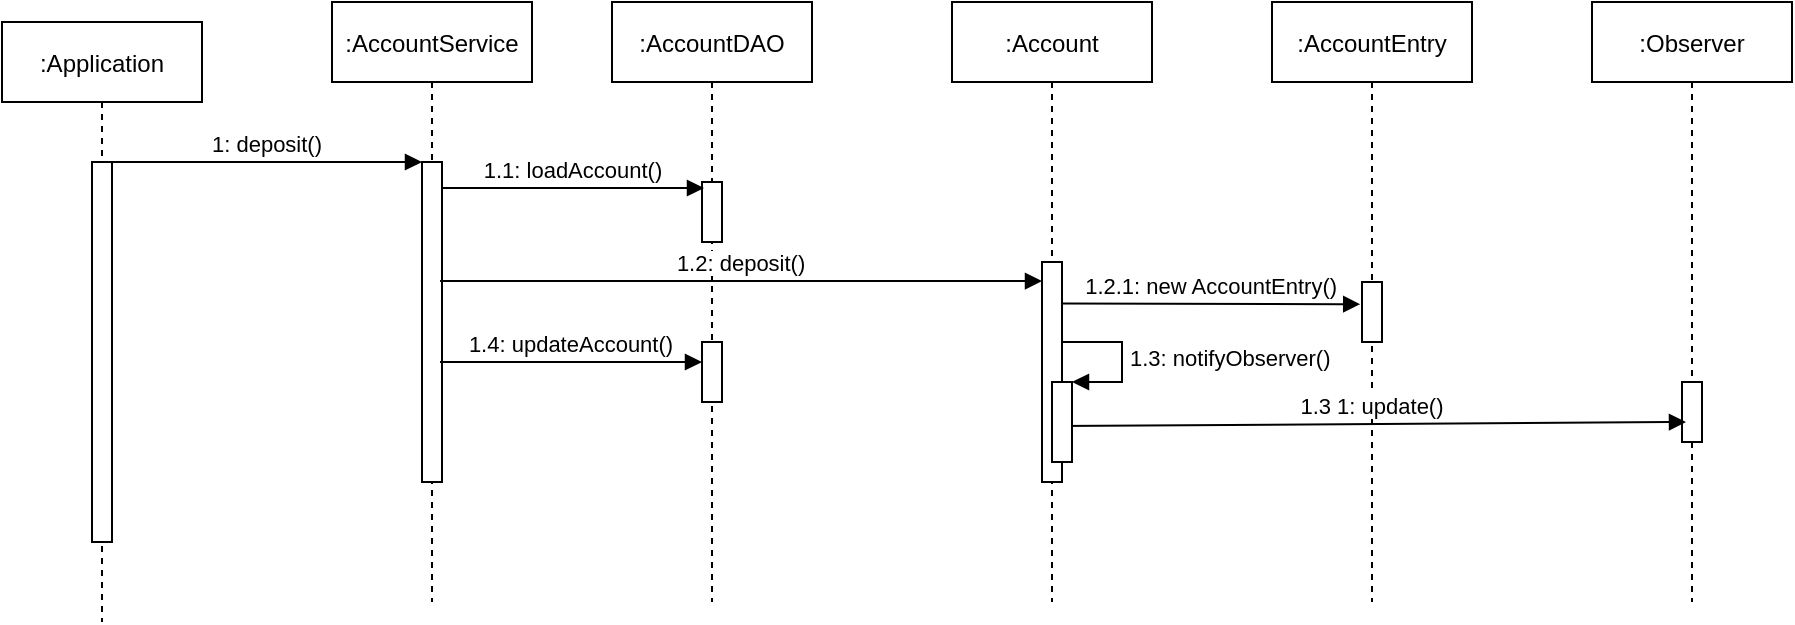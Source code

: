 <mxfile version="16.6.2" type="device"><diagram id="kgpKYQtTHZ0yAKxKKP6v" name="Page-1"><mxGraphModel dx="657" dy="401" grid="1" gridSize="10" guides="1" tooltips="1" connect="1" arrows="1" fold="1" page="1" pageScale="1" pageWidth="850" pageHeight="1100" math="0" shadow="0"><root><mxCell id="0"/><mxCell id="1" parent="0"/><mxCell id="3cHLsBM26UWEqZhco0bV-15" value=":Application" style="shape=umlLifeline;perimeter=lifelinePerimeter;container=1;collapsible=0;recursiveResize=0;rounded=0;shadow=0;strokeWidth=1;" vertex="1" parent="1"><mxGeometry x="45" y="100" width="100" height="300" as="geometry"/></mxCell><mxCell id="3cHLsBM26UWEqZhco0bV-16" value="" style="points=[];perimeter=orthogonalPerimeter;rounded=0;shadow=0;strokeWidth=1;" vertex="1" parent="3cHLsBM26UWEqZhco0bV-15"><mxGeometry x="45" y="70" width="10" height="190" as="geometry"/></mxCell><mxCell id="3cHLsBM26UWEqZhco0bV-17" value=":AccountService" style="shape=umlLifeline;perimeter=lifelinePerimeter;container=1;collapsible=0;recursiveResize=0;rounded=0;shadow=0;strokeWidth=1;" vertex="1" parent="1"><mxGeometry x="210" y="90" width="100" height="300" as="geometry"/></mxCell><mxCell id="3cHLsBM26UWEqZhco0bV-18" value="" style="points=[];perimeter=orthogonalPerimeter;rounded=0;shadow=0;strokeWidth=1;" vertex="1" parent="3cHLsBM26UWEqZhco0bV-17"><mxGeometry x="45" y="80" width="10" height="160" as="geometry"/></mxCell><mxCell id="3cHLsBM26UWEqZhco0bV-19" value="1: deposit()" style="verticalAlign=bottom;endArrow=block;entryX=0;entryY=0;shadow=0;strokeWidth=1;" edge="1" parent="1" source="3cHLsBM26UWEqZhco0bV-16" target="3cHLsBM26UWEqZhco0bV-18"><mxGeometry relative="1" as="geometry"><mxPoint x="200" y="180" as="sourcePoint"/></mxGeometry></mxCell><mxCell id="3cHLsBM26UWEqZhco0bV-20" value=":Account" style="shape=umlLifeline;perimeter=lifelinePerimeter;container=1;collapsible=0;recursiveResize=0;rounded=0;shadow=0;strokeWidth=1;" vertex="1" parent="1"><mxGeometry x="520" y="90" width="100" height="300" as="geometry"/></mxCell><mxCell id="3cHLsBM26UWEqZhco0bV-21" value="" style="points=[];perimeter=orthogonalPerimeter;rounded=0;shadow=0;strokeWidth=1;" vertex="1" parent="3cHLsBM26UWEqZhco0bV-20"><mxGeometry x="45" y="130" width="10" height="110" as="geometry"/></mxCell><mxCell id="3cHLsBM26UWEqZhco0bV-26" value=":AccountEntry" style="shape=umlLifeline;perimeter=lifelinePerimeter;container=1;collapsible=0;recursiveResize=0;rounded=0;shadow=0;strokeWidth=1;" vertex="1" parent="1"><mxGeometry x="680" y="90" width="100" height="300" as="geometry"/></mxCell><mxCell id="3cHLsBM26UWEqZhco0bV-27" value="" style="points=[];perimeter=orthogonalPerimeter;rounded=0;shadow=0;strokeWidth=1;" vertex="1" parent="3cHLsBM26UWEqZhco0bV-26"><mxGeometry x="45" y="140" width="10" height="30" as="geometry"/></mxCell><mxCell id="3cHLsBM26UWEqZhco0bV-29" value=":AccountDAO" style="shape=umlLifeline;perimeter=lifelinePerimeter;container=1;collapsible=0;recursiveResize=0;rounded=0;shadow=0;strokeWidth=1;" vertex="1" parent="1"><mxGeometry x="350" y="90" width="100" height="300" as="geometry"/></mxCell><mxCell id="3cHLsBM26UWEqZhco0bV-30" value="" style="points=[];perimeter=orthogonalPerimeter;rounded=0;shadow=0;strokeWidth=1;" vertex="1" parent="3cHLsBM26UWEqZhco0bV-29"><mxGeometry x="45" y="90" width="10" height="30" as="geometry"/></mxCell><mxCell id="3cHLsBM26UWEqZhco0bV-41" value="" style="points=[];perimeter=orthogonalPerimeter;rounded=0;shadow=0;strokeWidth=1;" vertex="1" parent="3cHLsBM26UWEqZhco0bV-29"><mxGeometry x="45" y="170" width="10" height="30" as="geometry"/></mxCell><mxCell id="3cHLsBM26UWEqZhco0bV-31" value="1.1: loadAccount()" style="verticalAlign=bottom;endArrow=block;shadow=0;strokeWidth=1;entryX=0.1;entryY=0.1;entryDx=0;entryDy=0;entryPerimeter=0;" edge="1" parent="1" source="3cHLsBM26UWEqZhco0bV-18" target="3cHLsBM26UWEqZhco0bV-30"><mxGeometry relative="1" as="geometry"><mxPoint x="270" y="183" as="sourcePoint"/><mxPoint x="395" y="200" as="targetPoint"/></mxGeometry></mxCell><mxCell id="3cHLsBM26UWEqZhco0bV-33" value="1.2: deposit()" style="verticalAlign=bottom;endArrow=block;shadow=0;strokeWidth=1;exitX=0.904;exitY=0.372;exitDx=0;exitDy=0;exitPerimeter=0;" edge="1" parent="1" source="3cHLsBM26UWEqZhco0bV-18" target="3cHLsBM26UWEqZhco0bV-21"><mxGeometry relative="1" as="geometry"><mxPoint x="270" y="230" as="sourcePoint"/><mxPoint x="415" y="230.0" as="targetPoint"/></mxGeometry></mxCell><mxCell id="3cHLsBM26UWEqZhco0bV-37" value=":Observer" style="shape=umlLifeline;perimeter=lifelinePerimeter;container=1;collapsible=0;recursiveResize=0;rounded=0;shadow=0;strokeWidth=1;" vertex="1" parent="1"><mxGeometry x="840" y="90" width="100" height="300" as="geometry"/></mxCell><mxCell id="3cHLsBM26UWEqZhco0bV-38" value="" style="points=[];perimeter=orthogonalPerimeter;rounded=0;shadow=0;strokeWidth=1;" vertex="1" parent="3cHLsBM26UWEqZhco0bV-37"><mxGeometry x="45" y="190" width="10" height="30" as="geometry"/></mxCell><mxCell id="3cHLsBM26UWEqZhco0bV-23" value="1.2.1: new AccountEntry()" style="verticalAlign=bottom;endArrow=block;shadow=0;strokeWidth=1;exitX=0.956;exitY=0.189;exitDx=0;exitDy=0;exitPerimeter=0;entryX=-0.089;entryY=0.37;entryDx=0;entryDy=0;entryPerimeter=0;" edge="1" parent="1" source="3cHLsBM26UWEqZhco0bV-21" target="3cHLsBM26UWEqZhco0bV-27"><mxGeometry relative="1" as="geometry"><mxPoint x="573" y="241.0" as="sourcePoint"/><mxPoint x="720" y="241" as="targetPoint"/></mxGeometry></mxCell><mxCell id="3cHLsBM26UWEqZhco0bV-42" value="1.4: updateAccount()" style="verticalAlign=bottom;endArrow=block;shadow=0;strokeWidth=1;entryX=0.1;entryY=0.1;entryDx=0;entryDy=0;entryPerimeter=0;" edge="1" parent="1"><mxGeometry relative="1" as="geometry"><mxPoint x="264.0" y="270" as="sourcePoint"/><mxPoint x="395" y="270" as="targetPoint"/></mxGeometry></mxCell><mxCell id="3cHLsBM26UWEqZhco0bV-32" value="1.3 1: update()" style="verticalAlign=bottom;endArrow=block;shadow=0;strokeWidth=1;exitX=1.3;exitY=0.506;exitDx=0;exitDy=0;exitPerimeter=0;entryX=-0.1;entryY=0.36;entryDx=0;entryDy=0;entryPerimeter=0;" edge="1" parent="1"><mxGeometry relative="1" as="geometry"><mxPoint x="573" y="302.0" as="sourcePoint"/><mxPoint x="887" y="300" as="targetPoint"/></mxGeometry></mxCell><mxCell id="3cHLsBM26UWEqZhco0bV-45" value="" style="html=1;points=[];perimeter=orthogonalPerimeter;" vertex="1" parent="1"><mxGeometry x="570" y="280" width="10" height="40" as="geometry"/></mxCell><mxCell id="3cHLsBM26UWEqZhco0bV-46" value="1.3: notifyObserver()" style="edgeStyle=orthogonalEdgeStyle;html=1;align=left;spacingLeft=2;endArrow=block;rounded=0;entryX=1;entryY=0;" edge="1" target="3cHLsBM26UWEqZhco0bV-45" parent="1"><mxGeometry relative="1" as="geometry"><mxPoint x="575" y="260" as="sourcePoint"/><Array as="points"><mxPoint x="605" y="260"/></Array></mxGeometry></mxCell></root></mxGraphModel></diagram></mxfile>